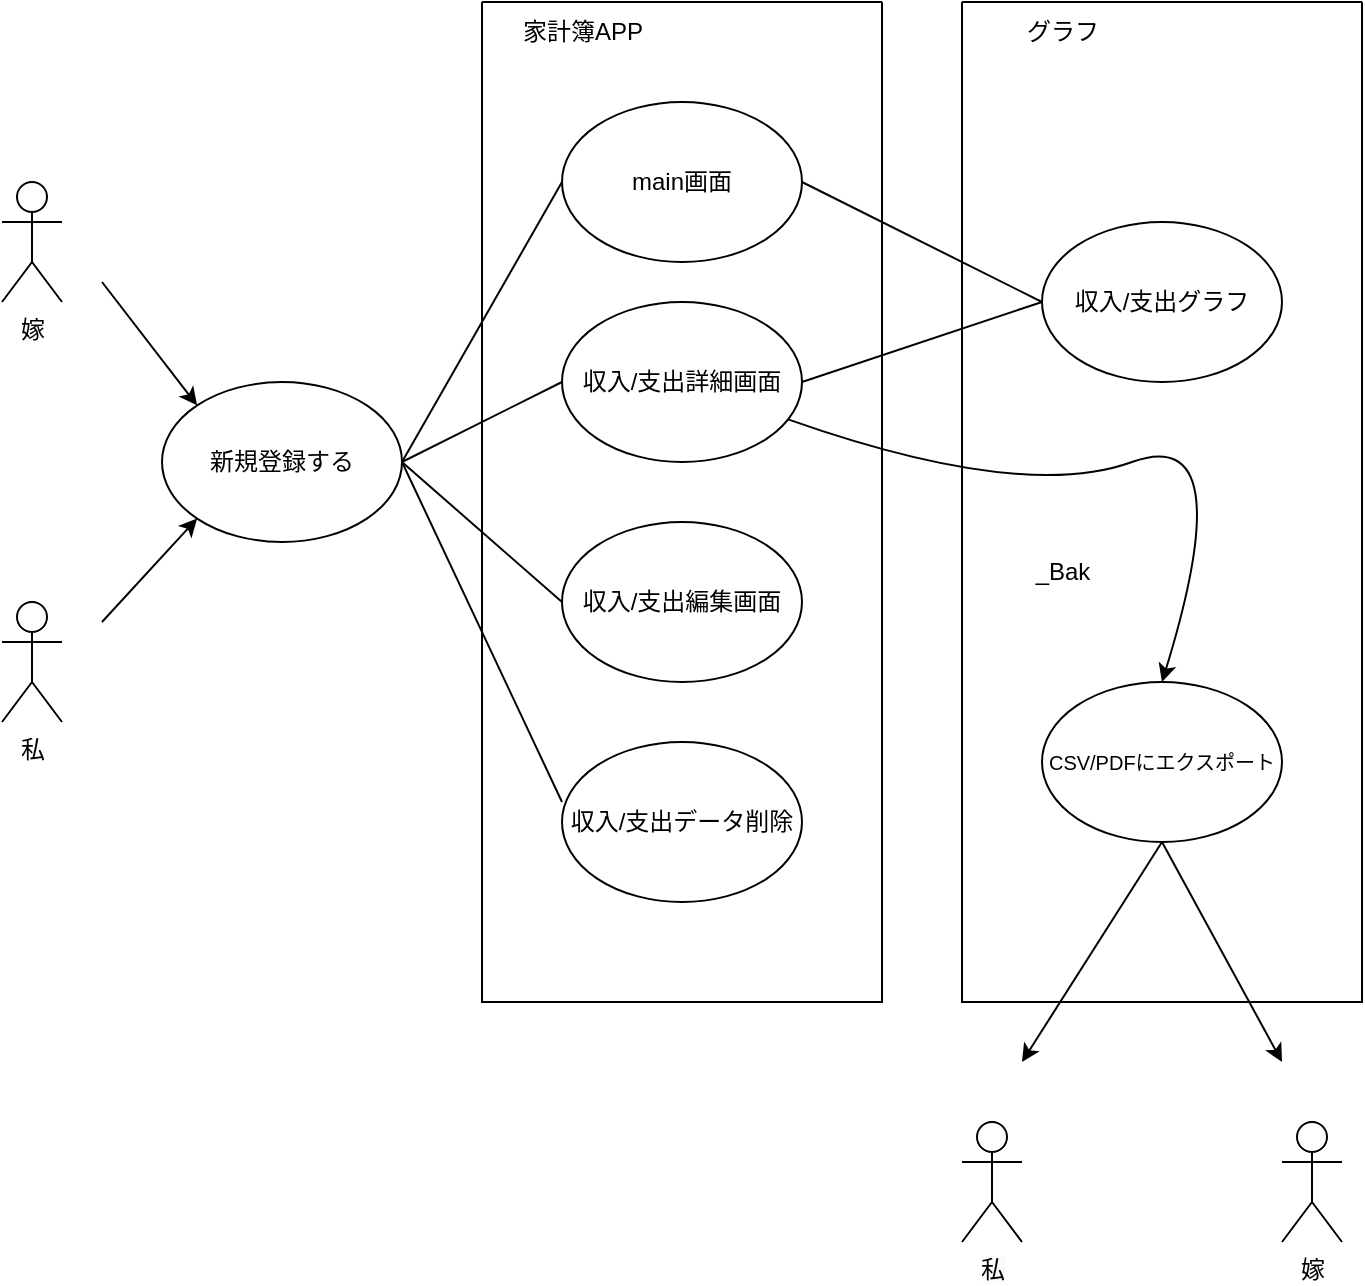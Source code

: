 <mxfile>
  <diagram id="fVYfakyf75EEVNncoLDe" name="ページ1">
    <mxGraphModel dx="669" dy="588" grid="1" gridSize="10" guides="1" tooltips="1" connect="1" arrows="1" fold="1" page="1" pageScale="1" pageWidth="827" pageHeight="1169" math="0" shadow="0">
      <root>
        <mxCell id="0" />
        <mxCell id="1" parent="0" />
        <mxCell id="2" value="私" style="shape=umlActor;verticalLabelPosition=bottom;verticalAlign=top;html=1;outlineConnect=0;" vertex="1" parent="1">
          <mxGeometry x="90" y="350" width="30" height="60" as="geometry" />
        </mxCell>
        <mxCell id="4" value="" style="swimlane;startSize=0;" vertex="1" parent="1">
          <mxGeometry x="330" y="50" width="200" height="500" as="geometry">
            <mxRectangle x="330" y="50" width="50" height="40" as="alternateBounds" />
          </mxGeometry>
        </mxCell>
        <mxCell id="3" value="main画面" style="ellipse;whiteSpace=wrap;html=1;" vertex="1" parent="4">
          <mxGeometry x="40" y="50" width="120" height="80" as="geometry" />
        </mxCell>
        <mxCell id="6" value="家計簿APP" style="text;html=1;align=center;verticalAlign=middle;resizable=0;points=[];autosize=1;strokeColor=none;fillColor=none;" vertex="1" parent="4">
          <mxGeometry x="10" width="80" height="30" as="geometry" />
        </mxCell>
        <mxCell id="17" value="収入/支出詳細画面" style="ellipse;whiteSpace=wrap;html=1;" vertex="1" parent="4">
          <mxGeometry x="40" y="150" width="120" height="80" as="geometry" />
        </mxCell>
        <mxCell id="18" value="&lt;span style=&quot;color: rgb(0, 0, 0);&quot;&gt;収入/支出編集画面&lt;/span&gt;" style="ellipse;whiteSpace=wrap;html=1;" vertex="1" parent="4">
          <mxGeometry x="40" y="260" width="120" height="80" as="geometry" />
        </mxCell>
        <mxCell id="27" value="&lt;span style=&quot;color: rgb(0, 0, 0);&quot;&gt;収入/支出データ削除&lt;/span&gt;" style="ellipse;whiteSpace=wrap;html=1;" vertex="1" parent="4">
          <mxGeometry x="40" y="370" width="120" height="80" as="geometry" />
        </mxCell>
        <mxCell id="5" value="新規登録する" style="ellipse;whiteSpace=wrap;html=1;" vertex="1" parent="1">
          <mxGeometry x="170" y="240" width="120" height="80" as="geometry" />
        </mxCell>
        <mxCell id="8" value="嫁" style="shape=umlActor;verticalLabelPosition=bottom;verticalAlign=top;html=1;outlineConnect=0;" vertex="1" parent="1">
          <mxGeometry x="90" y="140" width="30" height="60" as="geometry" />
        </mxCell>
        <mxCell id="15" value="" style="endArrow=classic;html=1;entryX=0;entryY=1;entryDx=0;entryDy=0;" edge="1" parent="1" target="5">
          <mxGeometry width="50" height="50" relative="1" as="geometry">
            <mxPoint x="140" y="360" as="sourcePoint" />
            <mxPoint x="170" y="290" as="targetPoint" />
          </mxGeometry>
        </mxCell>
        <mxCell id="16" value="" style="endArrow=classic;html=1;entryX=0;entryY=0;entryDx=0;entryDy=0;" edge="1" parent="1" target="5">
          <mxGeometry width="50" height="50" relative="1" as="geometry">
            <mxPoint x="140" y="190" as="sourcePoint" />
            <mxPoint x="178" y="168" as="targetPoint" />
          </mxGeometry>
        </mxCell>
        <mxCell id="20" value="" style="swimlane;startSize=0;" vertex="1" parent="1">
          <mxGeometry x="570" y="50" width="200" height="500" as="geometry">
            <mxRectangle x="330" y="50" width="50" height="40" as="alternateBounds" />
          </mxGeometry>
        </mxCell>
        <mxCell id="22" value="グラフ" style="text;html=1;align=center;verticalAlign=middle;resizable=0;points=[];autosize=1;strokeColor=none;fillColor=none;" vertex="1" parent="20">
          <mxGeometry x="20" width="60" height="30" as="geometry" />
        </mxCell>
        <mxCell id="23" value="収入/支出グラフ" style="ellipse;whiteSpace=wrap;html=1;" vertex="1" parent="20">
          <mxGeometry x="40" y="110" width="120" height="80" as="geometry" />
        </mxCell>
        <mxCell id="25" value="_Bak" style="text;html=1;align=center;verticalAlign=middle;resizable=0;points=[];autosize=1;strokeColor=none;fillColor=none;" vertex="1" parent="20">
          <mxGeometry x="25" y="270" width="50" height="30" as="geometry" />
        </mxCell>
        <mxCell id="26" value="&lt;font style=&quot;font-size: 10px;&quot;&gt;CSV/PDFにエクスポート&lt;/font&gt;" style="ellipse;whiteSpace=wrap;html=1;" vertex="1" parent="20">
          <mxGeometry x="40" y="340" width="120" height="80" as="geometry" />
        </mxCell>
        <mxCell id="28" value="" style="endArrow=none;html=1;exitX=1;exitY=0.5;exitDx=0;exitDy=0;entryX=0;entryY=0.5;entryDx=0;entryDy=0;" edge="1" parent="1" source="5" target="3">
          <mxGeometry width="50" height="50" relative="1" as="geometry">
            <mxPoint x="310" y="250" as="sourcePoint" />
            <mxPoint x="360" y="200" as="targetPoint" />
          </mxGeometry>
        </mxCell>
        <mxCell id="30" value="" style="endArrow=none;html=1;entryX=0;entryY=0.5;entryDx=0;entryDy=0;exitX=1;exitY=0.5;exitDx=0;exitDy=0;" edge="1" parent="1" source="5" target="17">
          <mxGeometry width="50" height="50" relative="1" as="geometry">
            <mxPoint x="290" y="250" as="sourcePoint" />
            <mxPoint x="380" y="150" as="targetPoint" />
          </mxGeometry>
        </mxCell>
        <mxCell id="31" value="" style="endArrow=none;html=1;exitX=1;exitY=0.5;exitDx=0;exitDy=0;entryX=0;entryY=0.5;entryDx=0;entryDy=0;" edge="1" parent="1" source="5" target="18">
          <mxGeometry width="50" height="50" relative="1" as="geometry">
            <mxPoint x="310" y="270" as="sourcePoint" />
            <mxPoint x="300" y="300" as="targetPoint" />
          </mxGeometry>
        </mxCell>
        <mxCell id="32" value="" style="endArrow=none;html=1;entryX=0;entryY=0.375;entryDx=0;entryDy=0;entryPerimeter=0;exitX=1;exitY=0.5;exitDx=0;exitDy=0;" edge="1" parent="1" source="5" target="27">
          <mxGeometry width="50" height="50" relative="1" as="geometry">
            <mxPoint x="290" y="250" as="sourcePoint" />
            <mxPoint x="400" y="170" as="targetPoint" />
          </mxGeometry>
        </mxCell>
        <mxCell id="33" value="" style="endArrow=none;html=1;entryX=0;entryY=0.5;entryDx=0;entryDy=0;exitX=1;exitY=0.5;exitDx=0;exitDy=0;" edge="1" parent="1" source="17" target="23">
          <mxGeometry width="50" height="50" relative="1" as="geometry">
            <mxPoint x="530" y="250" as="sourcePoint" />
            <mxPoint x="610" y="210" as="targetPoint" />
          </mxGeometry>
        </mxCell>
        <mxCell id="35" value="" style="endArrow=none;html=1;entryX=0;entryY=0.5;entryDx=0;entryDy=0;exitX=1;exitY=0.5;exitDx=0;exitDy=0;" edge="1" parent="1" source="3" target="23">
          <mxGeometry width="50" height="50" relative="1" as="geometry">
            <mxPoint x="500" y="150" as="sourcePoint" />
            <mxPoint x="620" y="210" as="targetPoint" />
          </mxGeometry>
        </mxCell>
        <mxCell id="36" value="&lt;meta charset=&quot;utf-8&quot;&gt;&lt;span style=&quot;color: rgb(0, 0, 0); font-family: Helvetica; font-size: 12px; font-style: normal; font-variant-ligatures: normal; font-variant-caps: normal; font-weight: 400; letter-spacing: normal; orphans: 2; text-align: center; text-indent: 0px; text-transform: none; widows: 2; word-spacing: 0px; -webkit-text-stroke-width: 0px; white-space: nowrap; background-color: rgb(251, 251, 251); text-decoration-thickness: initial; text-decoration-style: initial; text-decoration-color: initial; display: inline !important; float: none;&quot;&gt;私&lt;/span&gt;" style="shape=umlActor;verticalLabelPosition=bottom;verticalAlign=top;html=1;outlineConnect=0;" vertex="1" parent="1">
          <mxGeometry x="570" y="610" width="30" height="60" as="geometry" />
        </mxCell>
        <mxCell id="37" value="" style="endArrow=classic;html=1;exitX=0.5;exitY=1;exitDx=0;exitDy=0;" edge="1" parent="1" source="26">
          <mxGeometry width="50" height="50" relative="1" as="geometry">
            <mxPoint x="722" y="592" as="sourcePoint" />
            <mxPoint x="600" y="580" as="targetPoint" />
          </mxGeometry>
        </mxCell>
        <mxCell id="39" value="嫁" style="shape=umlActor;verticalLabelPosition=bottom;verticalAlign=top;html=1;outlineConnect=0;" vertex="1" parent="1">
          <mxGeometry x="730" y="610" width="30" height="60" as="geometry" />
        </mxCell>
        <mxCell id="43" value="" style="endArrow=classic;html=1;exitX=0.5;exitY=1;exitDx=0;exitDy=0;" edge="1" parent="1" source="26">
          <mxGeometry width="50" height="50" relative="1" as="geometry">
            <mxPoint x="680" y="480" as="sourcePoint" />
            <mxPoint x="730" y="580" as="targetPoint" />
          </mxGeometry>
        </mxCell>
        <mxCell id="47" value="" style="curved=1;endArrow=classic;html=1;entryX=0.5;entryY=0;entryDx=0;entryDy=0;" edge="1" parent="1" source="17" target="26">
          <mxGeometry width="50" height="50" relative="1" as="geometry">
            <mxPoint x="530" y="140" as="sourcePoint" />
            <mxPoint x="580" y="90" as="targetPoint" />
            <Array as="points">
              <mxPoint x="600" y="300" />
              <mxPoint x="710" y="260" />
            </Array>
          </mxGeometry>
        </mxCell>
      </root>
    </mxGraphModel>
  </diagram>
</mxfile>
